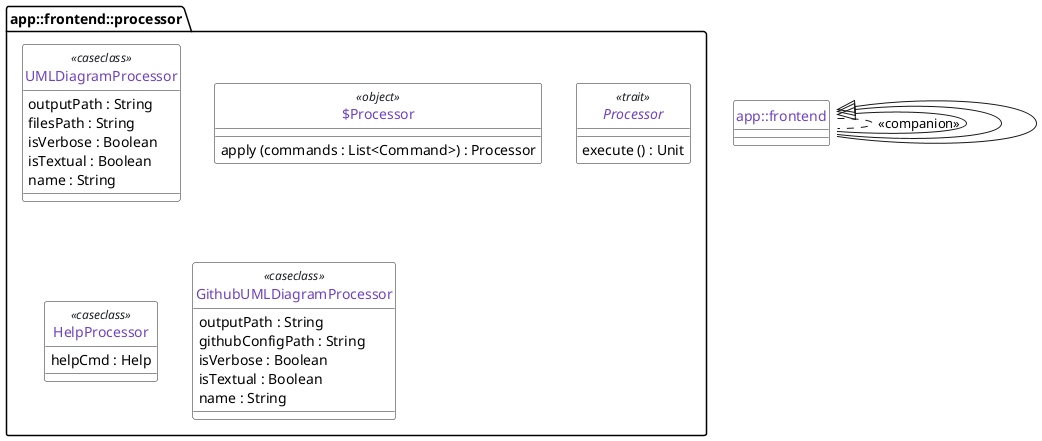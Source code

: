 @startuml need_to_find_id
package app::frontend::processor{
    class app::frontend::processor.UMLDiagramProcessor << caseclass >>{
        outputPath : String
        filesPath : String  
        isVerbose : Boolean  
        isTextual : Boolean  
        name : String
    }
    class app::frontend::processor.$Processor << object >>{
        apply (commands : List<Command>) : Processor 
    }
    abstract class app::frontend::processor.Processor << trait >>{
        execute () : Unit 
    
    }
    class app::frontend::processor.HelpProcessor << caseclass >>{
        helpCmd : Help
    }
    class app::frontend::processor.GithubUMLDiagramProcessor << caseclass >>{
        outputPath : String
        githubConfigPath : String  
        isVerbose : Boolean  
        isTextual : Boolean  
        name : String
    }
}
app::frontend::processor.Processor .. app::frontend::processor.$Processor : <<companion>>
app::frontend::processor.Processor <|-- app::frontend::processor.GithubUMLDiagramProcessor 
app::frontend::processor.Processor <|-- app::frontend::processor.HelpProcessor 
app::frontend::processor.Processor <|-- app::frontend::processor.UMLDiagramProcessor 

hide circle 
skinparam defaultFontName Source Code Pro

skinparam ClassStereotypeFontColor #1b1f23

skinparam class {
    BackgroundColor White
    BorderColor #1b1f23
    ArrowColor #1b1f23
    FontColor #6f42c1
}

skinparam note {
    BackgroundColor White
    BorderColor #1b1f23
    ArrowColor #1b1f23
    FontColor #d73a49
}


skinparam stereotype {
    FontColor #d73a49
}
@enduml